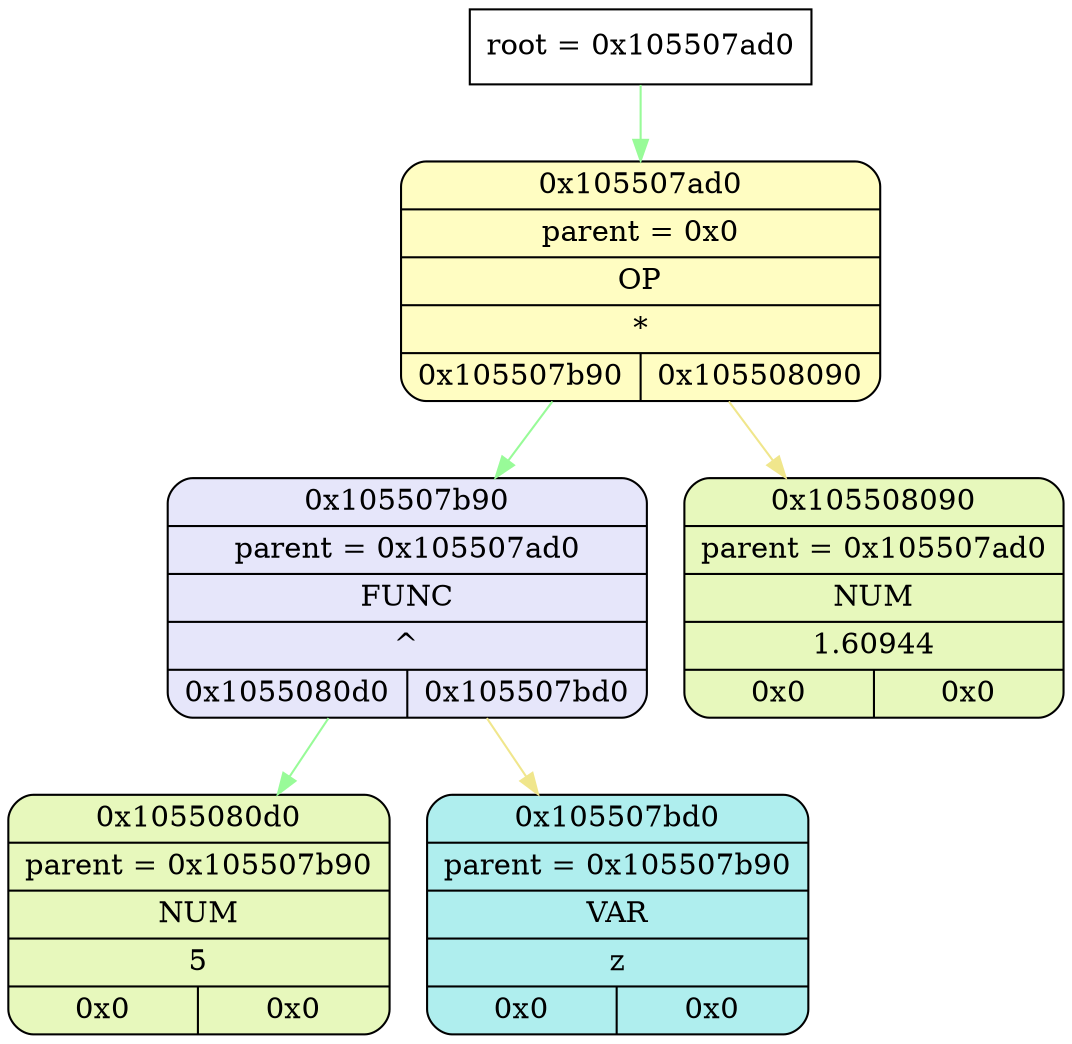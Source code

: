 digraph
{
    node_info[shape = record, label = "{root = 0x105507ad0}"];

    node_info->node_0x105507ad0 [color = "#98FB98"];
    node_0x105507ad0[shape = Mrecord, label = "{{0x105507ad0} | {parent =  0x0} | {OP} | {*} | {0x105507b90 | 0x105508090}}",
                style="filled", fillcolor="#FFFDC2"];
    node_0x105507b90[shape = Mrecord, label = "{{0x105507b90} | {parent =  0x105507ad0} | {FUNC} | {^} | {0x1055080d0 | 0x105507bd0}}",
                style="filled", fillcolor="#E6E6FA"];
    node_0x1055080d0[shape = Mrecord, label = "{{0x1055080d0} | {parent =  0x105507b90} | {NUM} | {5} | {0x0 | 0x0}}",
                style="filled", fillcolor="#E7F8BC"];
    node_0x105507bd0[shape = Mrecord, label = "{{0x105507bd0} | {parent =  0x105507b90} | {VAR} | {z} | {0x0 | 0x0}}",
                    style="filled", fillcolor="#AFEEEE"];
    node_0x105508090[shape = Mrecord, label = "{{0x105508090} | {parent =  0x105507ad0} | {NUM} | {1.60944} | {0x0 | 0x0}}",
                style="filled", fillcolor="#E7F8BC"];
    node_0x105507ad0->node_0x105507b90 [color = "#98FB98"];
    node_0x105507b90->node_0x1055080d0 [color = "#98FB98"];
    node_0x105507b90->node_0x105507bd0 [color = "#F0E68C"];
    node_0x105507ad0->node_0x105508090 [color = "#F0E68C"];
}